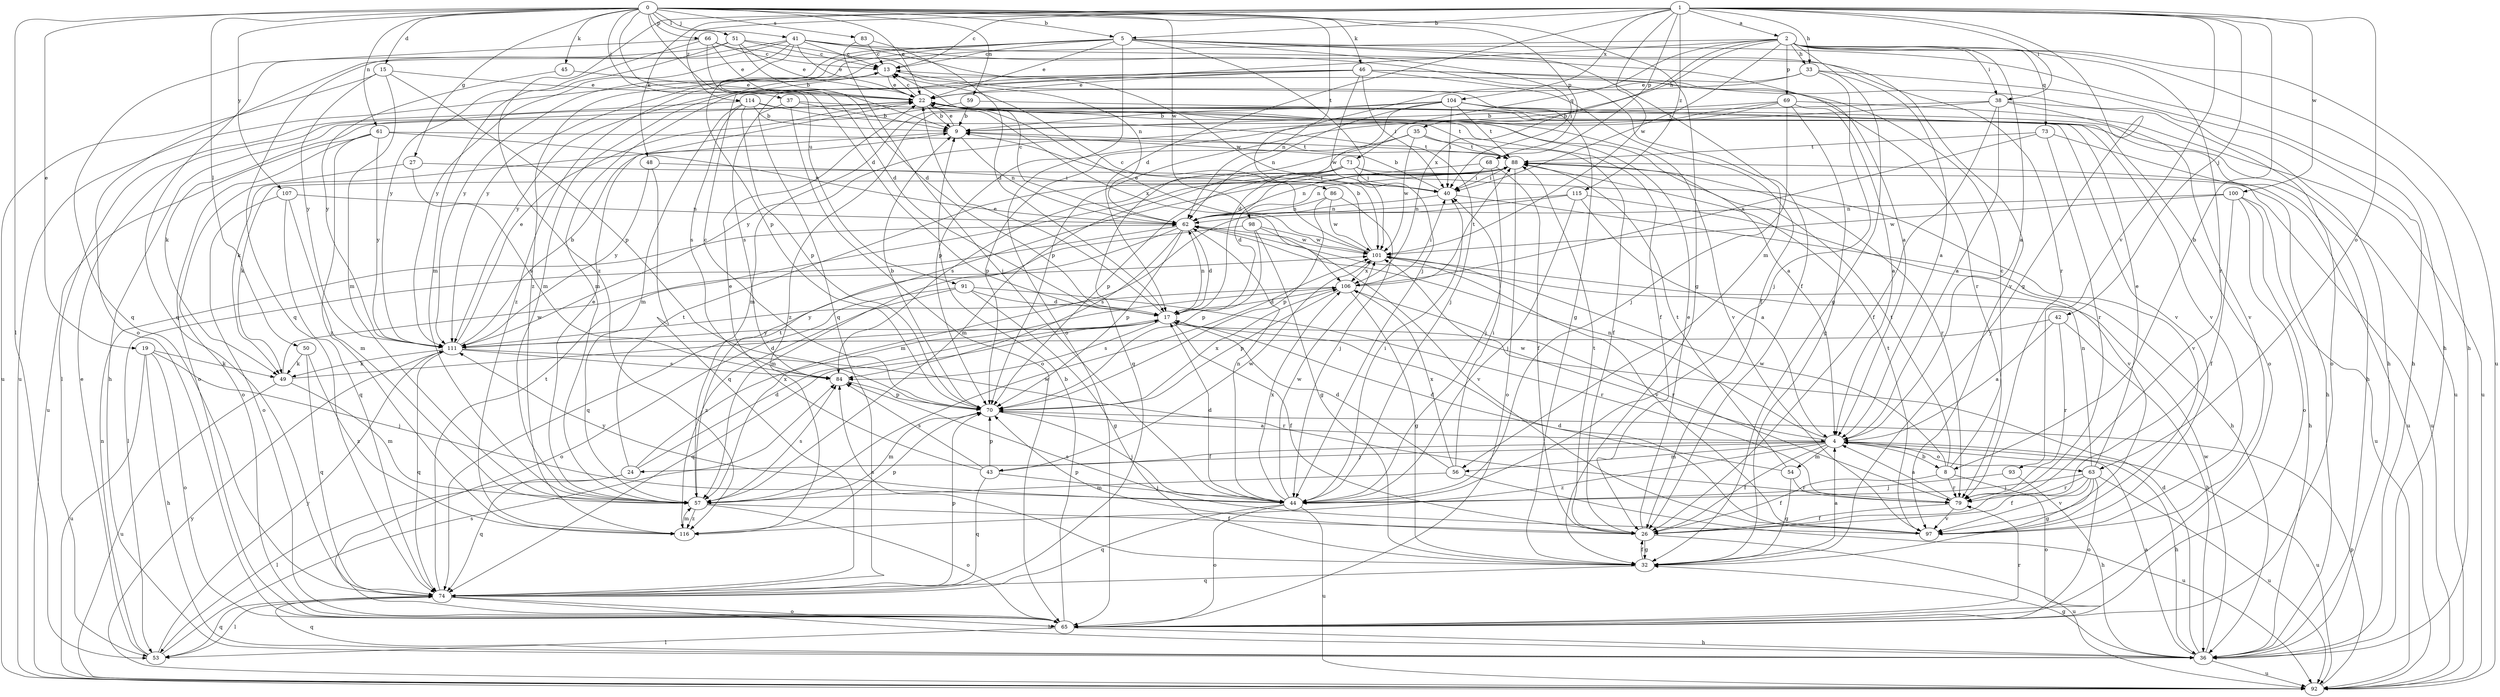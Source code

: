strict digraph  {
0;
1;
2;
4;
5;
8;
9;
13;
15;
17;
19;
22;
24;
26;
27;
32;
33;
35;
36;
37;
38;
40;
41;
42;
43;
44;
45;
46;
48;
49;
50;
51;
53;
54;
56;
57;
59;
61;
62;
63;
65;
66;
68;
69;
70;
71;
73;
74;
79;
83;
84;
86;
88;
91;
92;
93;
97;
98;
100;
101;
104;
106;
107;
111;
114;
115;
116;
0 -> 5  [label=b];
0 -> 15  [label=d];
0 -> 17  [label=d];
0 -> 19  [label=e];
0 -> 22  [label=e];
0 -> 27  [label=g];
0 -> 32  [label=g];
0 -> 37  [label=i];
0 -> 41  [label=j];
0 -> 45  [label=k];
0 -> 46  [label=k];
0 -> 50  [label=l];
0 -> 51  [label=l];
0 -> 53  [label=l];
0 -> 59  [label=n];
0 -> 61  [label=n];
0 -> 66  [label=p];
0 -> 68  [label=p];
0 -> 83  [label=s];
0 -> 86  [label=t];
0 -> 91  [label=u];
0 -> 98  [label=w];
0 -> 107  [label=y];
1 -> 2  [label=a];
1 -> 5  [label=b];
1 -> 8  [label=b];
1 -> 13  [label=c];
1 -> 17  [label=d];
1 -> 32  [label=g];
1 -> 33  [label=h];
1 -> 38  [label=i];
1 -> 42  [label=j];
1 -> 48  [label=k];
1 -> 63  [label=o];
1 -> 68  [label=p];
1 -> 93  [label=v];
1 -> 100  [label=w];
1 -> 101  [label=w];
1 -> 104  [label=x];
1 -> 114  [label=z];
1 -> 115  [label=z];
1 -> 116  [label=z];
2 -> 4  [label=a];
2 -> 32  [label=g];
2 -> 33  [label=h];
2 -> 35  [label=h];
2 -> 36  [label=h];
2 -> 38  [label=i];
2 -> 40  [label=i];
2 -> 69  [label=p];
2 -> 71  [label=q];
2 -> 73  [label=q];
2 -> 74  [label=q];
2 -> 79  [label=r];
2 -> 92  [label=u];
2 -> 106  [label=x];
2 -> 111  [label=y];
4 -> 8  [label=b];
4 -> 24  [label=f];
4 -> 26  [label=f];
4 -> 36  [label=h];
4 -> 43  [label=j];
4 -> 54  [label=m];
4 -> 56  [label=m];
4 -> 62  [label=n];
4 -> 63  [label=o];
4 -> 92  [label=u];
4 -> 101  [label=w];
4 -> 116  [label=z];
5 -> 13  [label=c];
5 -> 22  [label=e];
5 -> 36  [label=h];
5 -> 40  [label=i];
5 -> 44  [label=j];
5 -> 56  [label=m];
5 -> 65  [label=o];
5 -> 70  [label=p];
5 -> 97  [label=v];
5 -> 111  [label=y];
5 -> 116  [label=z];
8 -> 13  [label=c];
8 -> 26  [label=f];
8 -> 65  [label=o];
8 -> 79  [label=r];
8 -> 88  [label=t];
8 -> 101  [label=w];
9 -> 22  [label=e];
9 -> 49  [label=k];
9 -> 62  [label=n];
9 -> 88  [label=t];
13 -> 22  [label=e];
13 -> 32  [label=g];
13 -> 57  [label=m];
13 -> 116  [label=z];
15 -> 22  [label=e];
15 -> 57  [label=m];
15 -> 70  [label=p];
15 -> 92  [label=u];
15 -> 111  [label=y];
17 -> 22  [label=e];
17 -> 26  [label=f];
17 -> 62  [label=n];
17 -> 74  [label=q];
17 -> 84  [label=s];
17 -> 111  [label=y];
19 -> 36  [label=h];
19 -> 44  [label=j];
19 -> 49  [label=k];
19 -> 65  [label=o];
19 -> 92  [label=u];
22 -> 9  [label=b];
22 -> 13  [label=c];
22 -> 26  [label=f];
22 -> 36  [label=h];
22 -> 88  [label=t];
22 -> 97  [label=v];
22 -> 106  [label=x];
24 -> 17  [label=d];
24 -> 53  [label=l];
24 -> 74  [label=q];
24 -> 88  [label=t];
24 -> 106  [label=x];
26 -> 22  [label=e];
26 -> 32  [label=g];
26 -> 70  [label=p];
26 -> 88  [label=t];
26 -> 92  [label=u];
27 -> 40  [label=i];
27 -> 65  [label=o];
27 -> 84  [label=s];
32 -> 4  [label=a];
32 -> 26  [label=f];
32 -> 74  [label=q];
32 -> 84  [label=s];
33 -> 4  [label=a];
33 -> 22  [label=e];
33 -> 36  [label=h];
33 -> 44  [label=j];
33 -> 62  [label=n];
35 -> 26  [label=f];
35 -> 70  [label=p];
35 -> 74  [label=q];
35 -> 88  [label=t];
35 -> 101  [label=w];
36 -> 4  [label=a];
36 -> 17  [label=d];
36 -> 32  [label=g];
36 -> 74  [label=q];
36 -> 92  [label=u];
36 -> 101  [label=w];
37 -> 4  [label=a];
37 -> 9  [label=b];
37 -> 65  [label=o];
37 -> 84  [label=s];
38 -> 4  [label=a];
38 -> 9  [label=b];
38 -> 26  [label=f];
38 -> 65  [label=o];
38 -> 70  [label=p];
38 -> 97  [label=v];
40 -> 9  [label=b];
40 -> 36  [label=h];
40 -> 62  [label=n];
41 -> 4  [label=a];
41 -> 13  [label=c];
41 -> 17  [label=d];
41 -> 22  [label=e];
41 -> 26  [label=f];
41 -> 65  [label=o];
41 -> 74  [label=q];
41 -> 101  [label=w];
41 -> 111  [label=y];
42 -> 4  [label=a];
42 -> 36  [label=h];
42 -> 79  [label=r];
42 -> 111  [label=y];
43 -> 22  [label=e];
43 -> 44  [label=j];
43 -> 70  [label=p];
43 -> 74  [label=q];
43 -> 84  [label=s];
43 -> 101  [label=w];
44 -> 17  [label=d];
44 -> 40  [label=i];
44 -> 62  [label=n];
44 -> 65  [label=o];
44 -> 74  [label=q];
44 -> 92  [label=u];
44 -> 101  [label=w];
44 -> 106  [label=x];
44 -> 111  [label=y];
45 -> 22  [label=e];
45 -> 111  [label=y];
46 -> 22  [label=e];
46 -> 26  [label=f];
46 -> 36  [label=h];
46 -> 40  [label=i];
46 -> 57  [label=m];
46 -> 79  [label=r];
46 -> 92  [label=u];
46 -> 101  [label=w];
46 -> 111  [label=y];
48 -> 40  [label=i];
48 -> 74  [label=q];
48 -> 111  [label=y];
49 -> 17  [label=d];
49 -> 57  [label=m];
49 -> 92  [label=u];
49 -> 101  [label=w];
50 -> 49  [label=k];
50 -> 74  [label=q];
50 -> 116  [label=z];
51 -> 9  [label=b];
51 -> 13  [label=c];
51 -> 22  [label=e];
51 -> 57  [label=m];
51 -> 62  [label=n];
51 -> 74  [label=q];
53 -> 22  [label=e];
53 -> 62  [label=n];
53 -> 74  [label=q];
53 -> 84  [label=s];
53 -> 111  [label=y];
54 -> 17  [label=d];
54 -> 32  [label=g];
54 -> 79  [label=r];
54 -> 88  [label=t];
56 -> 17  [label=d];
56 -> 40  [label=i];
56 -> 57  [label=m];
56 -> 92  [label=u];
56 -> 106  [label=x];
57 -> 22  [label=e];
57 -> 26  [label=f];
57 -> 65  [label=o];
57 -> 84  [label=s];
57 -> 88  [label=t];
57 -> 101  [label=w];
57 -> 116  [label=z];
59 -> 9  [label=b];
59 -> 36  [label=h];
59 -> 49  [label=k];
61 -> 62  [label=n];
61 -> 65  [label=o];
61 -> 88  [label=t];
61 -> 92  [label=u];
61 -> 111  [label=y];
61 -> 116  [label=z];
62 -> 13  [label=c];
62 -> 17  [label=d];
62 -> 53  [label=l];
62 -> 57  [label=m];
62 -> 70  [label=p];
62 -> 84  [label=s];
62 -> 101  [label=w];
63 -> 22  [label=e];
63 -> 26  [label=f];
63 -> 32  [label=g];
63 -> 44  [label=j];
63 -> 62  [label=n];
63 -> 65  [label=o];
63 -> 79  [label=r];
63 -> 92  [label=u];
63 -> 97  [label=v];
65 -> 9  [label=b];
65 -> 36  [label=h];
65 -> 53  [label=l];
65 -> 79  [label=r];
66 -> 13  [label=c];
66 -> 17  [label=d];
66 -> 22  [label=e];
66 -> 74  [label=q];
66 -> 79  [label=r];
66 -> 111  [label=y];
68 -> 26  [label=f];
68 -> 40  [label=i];
68 -> 44  [label=j];
68 -> 62  [label=n];
69 -> 4  [label=a];
69 -> 9  [label=b];
69 -> 32  [label=g];
69 -> 44  [label=j];
69 -> 70  [label=p];
69 -> 92  [label=u];
69 -> 111  [label=y];
70 -> 4  [label=a];
70 -> 9  [label=b];
70 -> 13  [label=c];
70 -> 44  [label=j];
70 -> 57  [label=m];
70 -> 106  [label=x];
71 -> 17  [label=d];
71 -> 40  [label=i];
71 -> 57  [label=m];
71 -> 70  [label=p];
71 -> 84  [label=s];
71 -> 92  [label=u];
71 -> 97  [label=v];
73 -> 36  [label=h];
73 -> 79  [label=r];
73 -> 88  [label=t];
73 -> 106  [label=x];
74 -> 36  [label=h];
74 -> 53  [label=l];
74 -> 65  [label=o];
74 -> 70  [label=p];
74 -> 88  [label=t];
79 -> 4  [label=a];
79 -> 26  [label=f];
79 -> 97  [label=v];
83 -> 13  [label=c];
83 -> 17  [label=d];
83 -> 44  [label=j];
84 -> 70  [label=p];
86 -> 44  [label=j];
86 -> 62  [label=n];
86 -> 70  [label=p];
86 -> 101  [label=w];
88 -> 40  [label=i];
88 -> 49  [label=k];
88 -> 62  [label=n];
88 -> 65  [label=o];
88 -> 79  [label=r];
88 -> 92  [label=u];
91 -> 17  [label=d];
91 -> 32  [label=g];
91 -> 65  [label=o];
91 -> 79  [label=r];
91 -> 116  [label=z];
92 -> 70  [label=p];
92 -> 111  [label=y];
93 -> 36  [label=h];
93 -> 44  [label=j];
97 -> 17  [label=d];
97 -> 84  [label=s];
97 -> 88  [label=t];
98 -> 32  [label=g];
98 -> 70  [label=p];
98 -> 74  [label=q];
98 -> 97  [label=v];
98 -> 101  [label=w];
100 -> 26  [label=f];
100 -> 36  [label=h];
100 -> 62  [label=n];
100 -> 65  [label=o];
100 -> 92  [label=u];
100 -> 101  [label=w];
101 -> 9  [label=b];
101 -> 13  [label=c];
101 -> 22  [label=e];
101 -> 97  [label=v];
101 -> 106  [label=x];
104 -> 9  [label=b];
104 -> 17  [label=d];
104 -> 40  [label=i];
104 -> 57  [label=m];
104 -> 62  [label=n];
104 -> 65  [label=o];
104 -> 88  [label=t];
104 -> 92  [label=u];
104 -> 97  [label=v];
104 -> 116  [label=z];
106 -> 17  [label=d];
106 -> 32  [label=g];
106 -> 40  [label=i];
106 -> 70  [label=p];
106 -> 79  [label=r];
106 -> 88  [label=t];
106 -> 111  [label=y];
107 -> 57  [label=m];
107 -> 62  [label=n];
107 -> 65  [label=o];
107 -> 74  [label=q];
111 -> 9  [label=b];
111 -> 22  [label=e];
111 -> 49  [label=k];
111 -> 74  [label=q];
111 -> 79  [label=r];
111 -> 84  [label=s];
114 -> 9  [label=b];
114 -> 44  [label=j];
114 -> 53  [label=l];
114 -> 57  [label=m];
114 -> 70  [label=p];
114 -> 84  [label=s];
114 -> 97  [label=v];
115 -> 4  [label=a];
115 -> 44  [label=j];
115 -> 57  [label=m];
115 -> 62  [label=n];
115 -> 97  [label=v];
116 -> 57  [label=m];
116 -> 70  [label=p];
}
